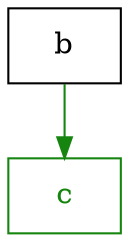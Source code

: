 /* Generated by GvGen v.1.0 (https://www.github.com/stricaud/gvgen) */

digraph G {
compound=true;
   node1 [shape="rectangle",label="b"];
   node2 [shape="rectangle",label="c",color="#158510",fontcolor="#158510"];
node1->node2 [color="#158510"];
}
